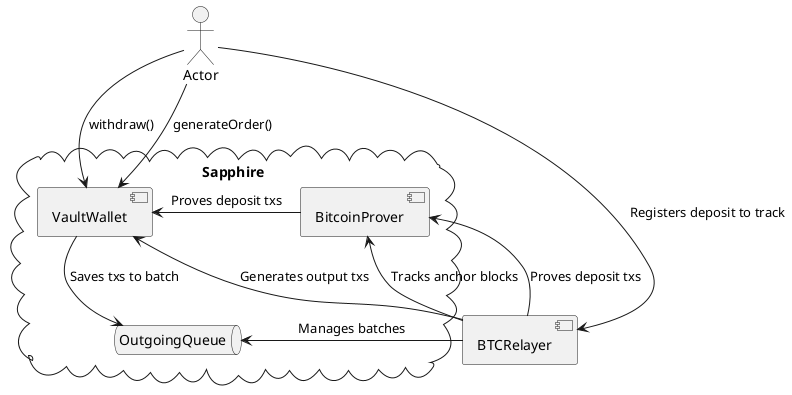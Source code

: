 @startuml Component diagram

component BTCRelayer as relayer

actor Actor


cloud Sapphire {
    [BitcoinProver] as prover
    [VaultWallet] as vaultWallet
    queue "OutgoingQueue" as queue
    vaultWallet -down-> queue : Saves txs to batch
    prover -right-> vaultWallet : Proves deposit txs
}

Actor -down-> vaultWallet : generateOrder()
Actor -down-> vaultWallet : withdraw()

Actor -down-> relayer : Registers deposit to track



relayer -left-> prover : Tracks anchor blocks
relayer -left-> prover : Proves deposit txs

relayer -left-> queue : Manages batches
relayer -left-> vaultWallet : Generates output txs



@enduml